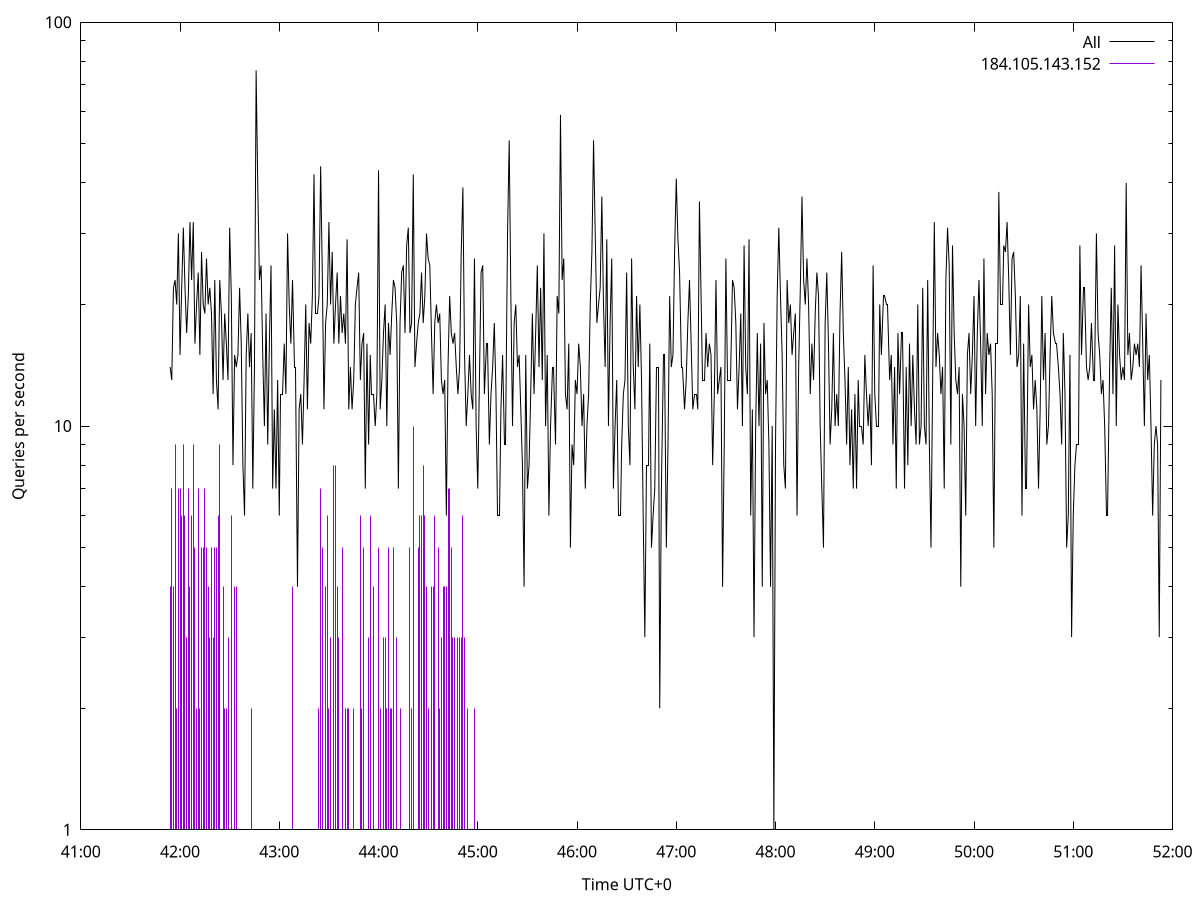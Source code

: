 set terminal pngcairo size 1024,768
set output 'Sun Jan  7 21:41:54 2024.png'
set ylabel 'Queries per second'
set xlabel 'Time UTC+0'
set xdata time
set timefmt "%s"
set log y
plot \
'-' using 1:2 linecolor 0 linetype 2 with lines title 'All', \
'-' using 1:2 linecolor 1 linetype 3 with impulses title "184.105.143.152"
1704638514 14
1704638515 13
1704638516 22
1704638517 23
1704638518 20
1704638519 30
1704638520 15
1704638521 22
1704638522 31
1704638523 22
1704638524 17
1704638525 21
1704638526 32
1704638527 23
1704638528 32
1704638529 16
1704638530 20
1704638531 24
1704638532 15
1704638533 27
1704638534 20
1704638535 19
1704638536 26
1704638537 20
1704638538 22
1704638539 19
1704638540 12
1704638541 23
1704638542 13
1704638543 11
1704638544 23
1704638545 19
1704638546 13
1704638547 19
1704638548 16
1704638549 13
1704638550 31
1704638551 21
1704638552 8
1704638553 15
1704638554 14
1704638555 15
1704638556 22
1704638557 16
1704638558 8
1704638559 6
1704638560 15
1704638561 19
1704638562 14
1704638563 17
1704638564 7
1704638565 14
1704638566 76
1704638567 39
1704638568 23
1704638569 25
1704638570 15
1704638571 10
1704638572 19
1704638573 9
1704638574 16
1704638575 25
1704638576 7
1704638577 11
1704638578 7
1704638579 13
1704638580 6
1704638581 12
1704638582 12
1704638583 16
1704638584 12
1704638585 30
1704638586 20
1704638587 16
1704638588 23
1704638589 14
1704638590 14
1704638591 4
1704638592 11
1704638593 12
1704638594 9
1704638595 13
1704638596 20
1704638597 11
1704638598 18
1704638599 16
1704638600 21
1704638601 42
1704638602 19
1704638603 19
1704638604 21
1704638605 44
1704638606 24
1704638607 11
1704638608 18
1704638609 20
1704638610 32
1704638611 20
1704638612 27
1704638613 16
1704638614 20
1704638615 24
1704638616 16
1704638617 21
1704638618 17
1704638619 19
1704638620 16
1704638621 29
1704638622 11
1704638623 14
1704638624 11
1704638625 13
1704638626 20
1704638627 22
1704638628 24
1704638629 13
1704638630 16
1704638631 17
1704638632 7
1704638633 16
1704638634 9
1704638635 15
1704638636 12
1704638637 12
1704638638 10
1704638639 12
1704638640 43
1704638641 11
1704638642 13
1704638643 17
1704638644 20
1704638645 10
1704638646 18
1704638647 15
1704638648 19
1704638649 23
1704638650 22
1704638651 18
1704638652 7
1704638653 18
1704638654 24
1704638655 25
1704638656 17
1704638657 28
1704638658 31
1704638659 17
1704638660 18
1704638661 42
1704638662 14
1704638663 16
1704638664 18
1704638665 19
1704638666 24
1704638667 18
1704638668 21
1704638669 30
1704638670 26
1704638671 25
1704638672 17
1704638673 12
1704638674 18
1704638675 20
1704638676 18
1704638677 19
1704638678 13
1704638679 12
1704638680 13
1704638681 6
1704638682 14
1704638683 21
1704638684 17
1704638685 16
1704638686 17
1704638687 14
1704638688 12
1704638689 14
1704638690 27
1704638691 39
1704638692 15
1704638693 10
1704638694 12
1704638695 15
1704638696 12
1704638697 11
1704638698 26
1704638699 10
1704638700 7
1704638701 13
1704638702 24
1704638703 25
1704638704 12
1704638705 16
1704638706 16
1704638707 9
1704638708 12
1704638709 14
1704638710 18
1704638711 12
1704638712 6
1704638713 6
1704638714 11
1704638715 15
1704638716 9
1704638717 9
1704638718 30
1704638719 51
1704638720 21
1704638721 10
1704638722 18
1704638723 20
1704638724 14
1704638725 15
1704638726 11
1704638727 8
1704638728 4
1704638729 15
1704638730 7
1704638731 8
1704638732 12
1704638733 19
1704638734 12
1704638735 17
1704638736 25
1704638737 14
1704638738 22
1704638739 13
1704638740 30
1704638741 10
1704638742 15
1704638743 6
1704638744 10
1704638745 14
1704638746 14
1704638747 9
1704638748 21
1704638749 19
1704638750 59
1704638751 23
1704638752 26
1704638753 12
1704638754 11
1704638755 16
1704638756 5
1704638757 9
1704638758 8
1704638759 13
1704638760 12
1704638761 16
1704638762 14
1704638763 10
1704638764 12
1704638765 7
1704638766 10
1704638767 12
1704638768 20
1704638769 27
1704638770 51
1704638771 30
1704638772 18
1704638773 20
1704638774 22
1704638775 37
1704638776 20
1704638777 14
1704638778 29
1704638779 10
1704638780 18
1704638781 26
1704638782 7
1704638783 10
1704638784 13
1704638785 6
1704638786 6
1704638787 9
1704638788 12
1704638789 13
1704638790 24
1704638791 10
1704638792 8
1704638793 26
1704638794 14
1704638795 11
1704638796 21
1704638797 14
1704638798 20
1704638799 13
1704638800 6
1704638801 3
1704638802 8
1704638803 8
1704638804 16
1704638805 5
1704638806 6
1704638807 7
1704638808 14
1704638809 14
1704638810 2
1704638811 7
1704638812 15
1704638813 15
1704638814 5
1704638815 9
1704638816 21
1704638817 14
1704638818 15
1704638819 27
1704638820 41
1704638821 29
1704638822 24
1704638823 14
1704638824 14
1704638825 11
1704638826 13
1704638827 18
1704638828 23
1704638829 16
1704638830 11
1704638831 12
1704638832 12
1704638833 11
1704638834 36
1704638835 21
1704638836 13
1704638837 13
1704638838 17
1704638839 14
1704638840 16
1704638841 15
1704638842 8
1704638843 12
1704638844 23
1704638845 12
1704638846 13
1704638847 14
1704638848 4
1704638849 9
1704638850 26
1704638851 13
1704638852 13
1704638853 13
1704638854 23
1704638855 22
1704638856 18
1704638857 11
1704638858 14
1704638859 19
1704638860 10
1704638861 28
1704638862 14
1704638863 12
1704638864 29
1704638865 6
1704638866 11
1704638867 3
1704638868 10
1704638869 17
1704638870 10
1704638871 16
1704638872 4
1704638873 18
1704638874 12
1704638875 13
1704638876 9
1704638877 4
1704638878 10
1704638879 1
1704638880 9
1704638881 21
1704638882 31
1704638883 21
1704638884 15
1704638885 8
1704638886 7
1704638887 23
1704638888 18
1704638889 20
1704638890 15
1704638891 17
1704638892 19
1704638893 6
1704638894 14
1704638895 22
1704638896 37
1704638897 23
1704638898 20
1704638899 26
1704638900 20
1704638901 12
1704638902 16
1704638903 13
1704638904 19
1704638905 24
1704638906 21
1704638907 10
1704638908 7
1704638909 5
1704638910 18
1704638911 24
1704638912 16
1704638913 9
1704638914 11
1704638915 17
1704638916 10
1704638917 12
1704638918 10
1704638919 19
1704638920 27
1704638921 17
1704638922 13
1704638923 9
1704638924 14
1704638925 8
1704638926 11
1704638927 7
1704638928 12
1704638929 7
1704638930 13
1704638931 10
1704638932 10
1704638933 9
1704638934 15
1704638935 12
1704638936 10
1704638937 12
1704638938 8
1704638939 25
1704638940 12
1704638941 10
1704638942 10
1704638943 20
1704638944 15
1704638945 21
1704638946 21
1704638947 20
1704638948 20
1704638949 13
1704638950 15
1704638951 9
1704638952 14
1704638953 7
1704638954 17
1704638955 12
1704638956 17
1704638957 17
1704638958 7
1704638959 14
1704638960 8
1704638961 16
1704638962 10
1704638963 15
1704638964 11
1704638965 9
1704638966 20
1704638967 9
1704638968 10
1704638969 22
1704638970 10
1704638971 9
1704638972 23
1704638973 9
1704638974 5
1704638975 13
1704638976 32
1704638977 14
1704638978 17
1704638979 15
1704638980 12
1704638981 14
1704638982 7
1704638983 23
1704638984 31
1704638985 25
1704638986 9
1704638987 28
1704638988 17
1704638989 13
1704638990 12
1704638991 14
1704638992 4
1704638993 12
1704638994 10
1704638995 6
1704638996 15
1704638997 17
1704638998 12
1704638999 15
1704639000 21
1704639001 10
1704639002 17
1704639003 23
1704639004 16
1704639005 10
1704639006 26
1704639007 12
1704639008 17
1704639009 15
1704639010 16
1704639011 12
1704639012 5
1704639013 16
1704639014 16
1704639015 38
1704639016 20
1704639017 20
1704639018 28
1704639019 27
1704639020 32
1704639021 23
1704639022 15
1704639023 26
1704639024 27
1704639025 21
1704639026 14
1704639027 15
1704639028 21
1704639029 6
1704639030 16
1704639031 7
1704639032 7
1704639033 20
1704639034 14
1704639035 15
1704639036 11
1704639037 13
1704639038 11
1704639039 7
1704639040 11
1704639041 21
1704639042 13
1704639043 17
1704639044 9
1704639045 10
1704639046 15
1704639047 21
1704639048 17
1704639049 16
1704639050 16
1704639051 14
1704639052 12
1704639053 9
1704639054 17
1704639055 12
1704639056 5
1704639057 6
1704639058 15
1704639059 3
1704639060 6
1704639061 8
1704639062 9
1704639063 9
1704639064 28
1704639065 15
1704639066 22
1704639067 22
1704639068 14
1704639069 13
1704639070 14
1704639071 18
1704639072 13
1704639073 13
1704639074 30
1704639075 17
1704639076 15
1704639077 12
1704639078 13
1704639079 10
1704639080 6
1704639081 6
1704639082 14
1704639083 22
1704639084 12
1704639085 28
1704639086 10
1704639087 20
1704639088 15
1704639089 13
1704639090 14
1704639091 13
1704639092 40
1704639093 15
1704639094 17
1704639095 13
1704639096 14
1704639097 16
1704639098 15
1704639099 16
1704639100 14
1704639101 25
1704639102 16
1704639103 10
1704639104 19
1704639105 13
1704639106 15
1704639107 10
1704639108 6
1704639109 9
1704639110 10
1704639111 9
1704639112 3
1704639113 13

e
1704638514 4
1704638515 7
1704638516 4
1704638517 9
1704638518 2
1704638519 7
1704638520 7
1704638521 6
1704638522 9
1704638523 6
1704638524 3
1704638525 7
1704638526 4
1704638527 6
1704638528 9
1704638529 5
1704638530 2
1704638531 7
1704638532 2
1704638533 5
1704638534 5
1704638535 7
1704638536 5
1704638537 4
1704638538 3
1704638539 5
1704638540 3
1704638541 5
1704638542 5
1704638543 6
1704638544 9
1704638545 1
1704638546 4
1704638547 2
1704638548 2
1704638549 3
1704638550 1
1704638551 6
1704638553 4
1704638554 4
1704638555 1
1704638556 1
1704638557 1
1704638563 2
1704638572 1
1704638573 1
1704638587 1
1704638588 4
1704638595 1
1704638599 1
1704638601 1
1704638604 2
1704638605 7
1704638606 5
1704638607 1
1704638608 4
1704638609 6
1704638610 2
1704638611 3
1704638612 1
1704638613 8
1704638614 8
1704638615 4
1704638616 3
1704638617 1
1704638618 5
1704638619 1
1704638620 2
1704638621 2
1704638622 2
1704638623 1
1704638625 2
1704638628 1
1704638629 6
1704638630 2
1704638631 5
1704638632 1
1704638633 1
1704638634 3
1704638635 6
1704638636 1
1704638637 4
1704638638 1
1704638639 1
1704638640 5
1704638641 2
1704638642 1
1704638643 3
1704638644 3
1704638645 2
1704638646 5
1704638647 2
1704638648 2
1704638649 5
1704638650 1
1704638651 3
1704638653 2
1704638654 1
1704638657 1
1704638659 5
1704638660 2
1704638661 10
1704638662 1
1704638663 1
1704638664 5
1704638665 6
1704638666 6
1704638667 8
1704638668 6
1704638669 4
1704638670 2
1704638671 1
1704638672 4
1704638673 4
1704638674 6
1704638675 1
1704638676 5
1704638677 2
1704638678 3
1704638679 4
1704638680 4
1704638681 4
1704638682 7
1704638683 7
1704638684 5
1704638685 3
1704638686 3
1704638687 1
1704638688 3
1704638689 3
1704638690 3
1704638691 6
1704638692 3
1704638694 2
1704638696 1
1704638698 2
1704638703 1
1704638708 1
1704638710 1

e
